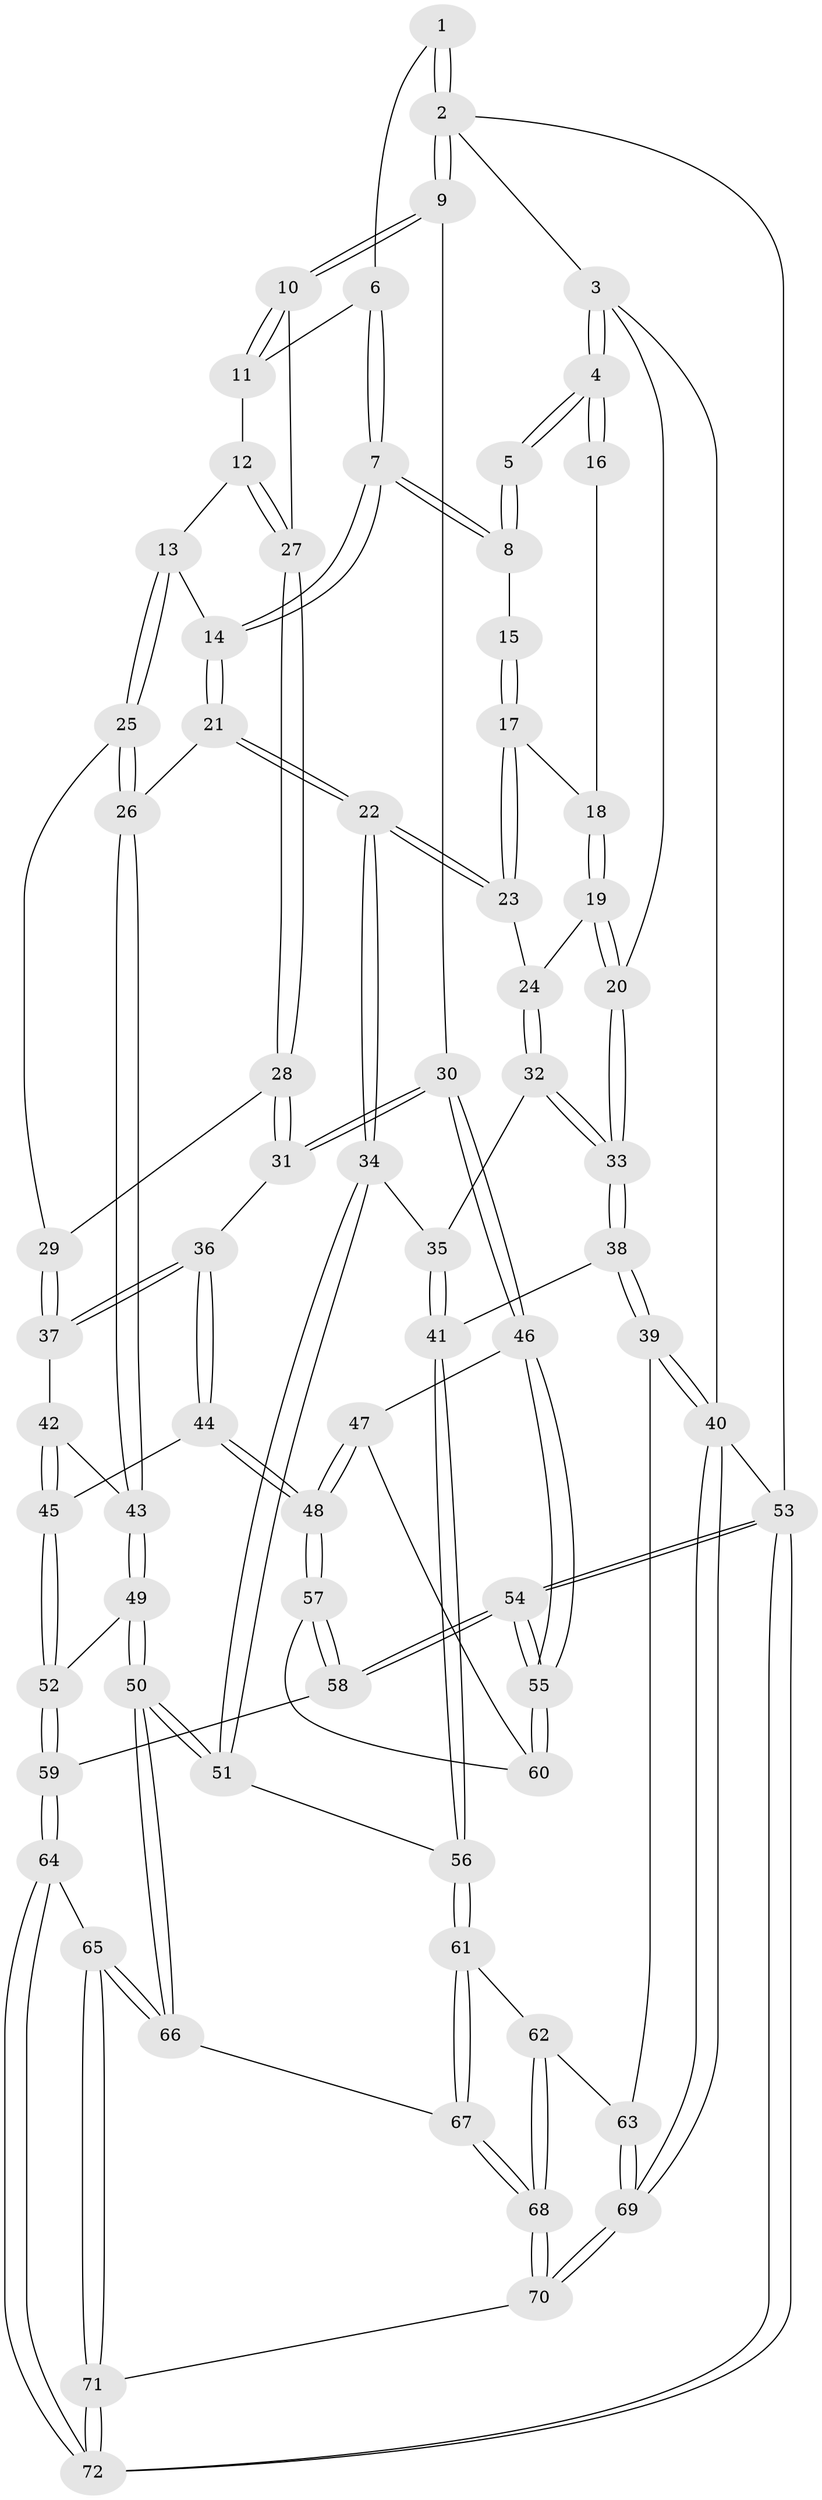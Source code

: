 // coarse degree distribution, {6: 0.17857142857142858, 2: 0.07142857142857142, 4: 0.39285714285714285, 5: 0.21428571428571427, 3: 0.14285714285714285}
// Generated by graph-tools (version 1.1) at 2025/21/03/04/25 18:21:41]
// undirected, 72 vertices, 177 edges
graph export_dot {
graph [start="1"]
  node [color=gray90,style=filled];
  1 [pos="+0.7293636513777946+0"];
  2 [pos="+1+0"];
  3 [pos="+0+0"];
  4 [pos="+0+0"];
  5 [pos="+0.28196682151841096+0"];
  6 [pos="+0.7261672508850976+0"];
  7 [pos="+0.42861187707692255+0.1363377964894956"];
  8 [pos="+0.40311961414537795+0.11747922276743487"];
  9 [pos="+1+0.22225322546750084"];
  10 [pos="+1+0.17500327432280707"];
  11 [pos="+0.7356800181180372+0"];
  12 [pos="+0.7125097099896827+0.14531853414968474"];
  13 [pos="+0.6787577339461563+0.15599791577629096"];
  14 [pos="+0.4440671986425222+0.15817712676508536"];
  15 [pos="+0.3159736751662878+0.14672733320287684"];
  16 [pos="+0.1896580037842078+0.0776241979758158"];
  17 [pos="+0.24954602663504982+0.21496071676178108"];
  18 [pos="+0.21964681597886163+0.19583192764725574"];
  19 [pos="+0.021029920405694544+0.1679443817360077"];
  20 [pos="+0+0"];
  21 [pos="+0.4295496946999415+0.4052066741095977"];
  22 [pos="+0.3914419952263531+0.41762279289733156"];
  23 [pos="+0.24749854612252845+0.25325423167917466"];
  24 [pos="+0.15632229914705104+0.29206222635122714"];
  25 [pos="+0.5128037058492132+0.3857976678494702"];
  26 [pos="+0.4632782575791194+0.41599568851894475"];
  27 [pos="+0.7372915487336698+0.17642815602726022"];
  28 [pos="+0.7567468164646396+0.28028448226972136"];
  29 [pos="+0.7437506047454286+0.32989087576506226"];
  30 [pos="+1+0.32498767332197454"];
  31 [pos="+1+0.34483012177505307"];
  32 [pos="+0.1527421351052788+0.38800083012528486"];
  33 [pos="+0+0.44416817309056883"];
  34 [pos="+0.33637614681270117+0.4609340233762482"];
  35 [pos="+0.19143253386384165+0.4127551887828705"];
  36 [pos="+0.7904369459739886+0.4646076824715605"];
  37 [pos="+0.7662399802383247+0.4208891493919275"];
  38 [pos="+0+0.49947375169607217"];
  39 [pos="+0+0.5738180709591104"];
  40 [pos="+0+1"];
  41 [pos="+0.09222167136505535+0.5581894058622366"];
  42 [pos="+0.5371016302662591+0.45681374855559204"];
  43 [pos="+0.4912667388478536+0.44605202482691075"];
  44 [pos="+0.7860034373883239+0.5462685333887128"];
  45 [pos="+0.7386438592008463+0.5557126938317968"];
  46 [pos="+1+0.4174521128795256"];
  47 [pos="+1+0.4621210240819967"];
  48 [pos="+0.8026548937136091+0.5648542747825537"];
  49 [pos="+0.5561697967582679+0.6569639885503263"];
  50 [pos="+0.5140783600620407+0.7064623357440362"];
  51 [pos="+0.29044700169648685+0.5820671585867749"];
  52 [pos="+0.5989353372067742+0.6569723900330618"];
  53 [pos="+1+1"];
  54 [pos="+1+0.884577803406201"];
  55 [pos="+1+0.6823998434656403"];
  56 [pos="+0.2416253151253261+0.6399893228123293"];
  57 [pos="+0.8391531959548477+0.6485840374369983"];
  58 [pos="+0.8383797990863597+0.7313349127501095"];
  59 [pos="+0.7701658547919263+0.807170880053065"];
  60 [pos="+0.9143363609887553+0.6281110987271529"];
  61 [pos="+0.22992200488024914+0.7105182941388271"];
  62 [pos="+0.2069864688995647+0.7406250866038976"];
  63 [pos="+0.1957865430875836+0.747495311453227"];
  64 [pos="+0.7385298554031363+0.9045003565573405"];
  65 [pos="+0.5493164502311084+0.8600932698680173"];
  66 [pos="+0.4858217776944365+0.8084417046019584"];
  67 [pos="+0.4686281787497953+0.8134853085826301"];
  68 [pos="+0.34137598254761586+0.9642412130468085"];
  69 [pos="+0+1"];
  70 [pos="+0.2816297434977486+1"];
  71 [pos="+0.4533898869370587+1"];
  72 [pos="+0.8618266283194581+1"];
  1 -- 2;
  1 -- 2;
  1 -- 6;
  2 -- 3;
  2 -- 9;
  2 -- 9;
  2 -- 53;
  3 -- 4;
  3 -- 4;
  3 -- 20;
  3 -- 40;
  4 -- 5;
  4 -- 5;
  4 -- 16;
  4 -- 16;
  5 -- 8;
  5 -- 8;
  6 -- 7;
  6 -- 7;
  6 -- 11;
  7 -- 8;
  7 -- 8;
  7 -- 14;
  7 -- 14;
  8 -- 15;
  9 -- 10;
  9 -- 10;
  9 -- 30;
  10 -- 11;
  10 -- 11;
  10 -- 27;
  11 -- 12;
  12 -- 13;
  12 -- 27;
  12 -- 27;
  13 -- 14;
  13 -- 25;
  13 -- 25;
  14 -- 21;
  14 -- 21;
  15 -- 17;
  15 -- 17;
  16 -- 18;
  17 -- 18;
  17 -- 23;
  17 -- 23;
  18 -- 19;
  18 -- 19;
  19 -- 20;
  19 -- 20;
  19 -- 24;
  20 -- 33;
  20 -- 33;
  21 -- 22;
  21 -- 22;
  21 -- 26;
  22 -- 23;
  22 -- 23;
  22 -- 34;
  22 -- 34;
  23 -- 24;
  24 -- 32;
  24 -- 32;
  25 -- 26;
  25 -- 26;
  25 -- 29;
  26 -- 43;
  26 -- 43;
  27 -- 28;
  27 -- 28;
  28 -- 29;
  28 -- 31;
  28 -- 31;
  29 -- 37;
  29 -- 37;
  30 -- 31;
  30 -- 31;
  30 -- 46;
  30 -- 46;
  31 -- 36;
  32 -- 33;
  32 -- 33;
  32 -- 35;
  33 -- 38;
  33 -- 38;
  34 -- 35;
  34 -- 51;
  34 -- 51;
  35 -- 41;
  35 -- 41;
  36 -- 37;
  36 -- 37;
  36 -- 44;
  36 -- 44;
  37 -- 42;
  38 -- 39;
  38 -- 39;
  38 -- 41;
  39 -- 40;
  39 -- 40;
  39 -- 63;
  40 -- 69;
  40 -- 69;
  40 -- 53;
  41 -- 56;
  41 -- 56;
  42 -- 43;
  42 -- 45;
  42 -- 45;
  43 -- 49;
  43 -- 49;
  44 -- 45;
  44 -- 48;
  44 -- 48;
  45 -- 52;
  45 -- 52;
  46 -- 47;
  46 -- 55;
  46 -- 55;
  47 -- 48;
  47 -- 48;
  47 -- 60;
  48 -- 57;
  48 -- 57;
  49 -- 50;
  49 -- 50;
  49 -- 52;
  50 -- 51;
  50 -- 51;
  50 -- 66;
  50 -- 66;
  51 -- 56;
  52 -- 59;
  52 -- 59;
  53 -- 54;
  53 -- 54;
  53 -- 72;
  53 -- 72;
  54 -- 55;
  54 -- 55;
  54 -- 58;
  54 -- 58;
  55 -- 60;
  55 -- 60;
  56 -- 61;
  56 -- 61;
  57 -- 58;
  57 -- 58;
  57 -- 60;
  58 -- 59;
  59 -- 64;
  59 -- 64;
  61 -- 62;
  61 -- 67;
  61 -- 67;
  62 -- 63;
  62 -- 68;
  62 -- 68;
  63 -- 69;
  63 -- 69;
  64 -- 65;
  64 -- 72;
  64 -- 72;
  65 -- 66;
  65 -- 66;
  65 -- 71;
  65 -- 71;
  66 -- 67;
  67 -- 68;
  67 -- 68;
  68 -- 70;
  68 -- 70;
  69 -- 70;
  69 -- 70;
  70 -- 71;
  71 -- 72;
  71 -- 72;
}
